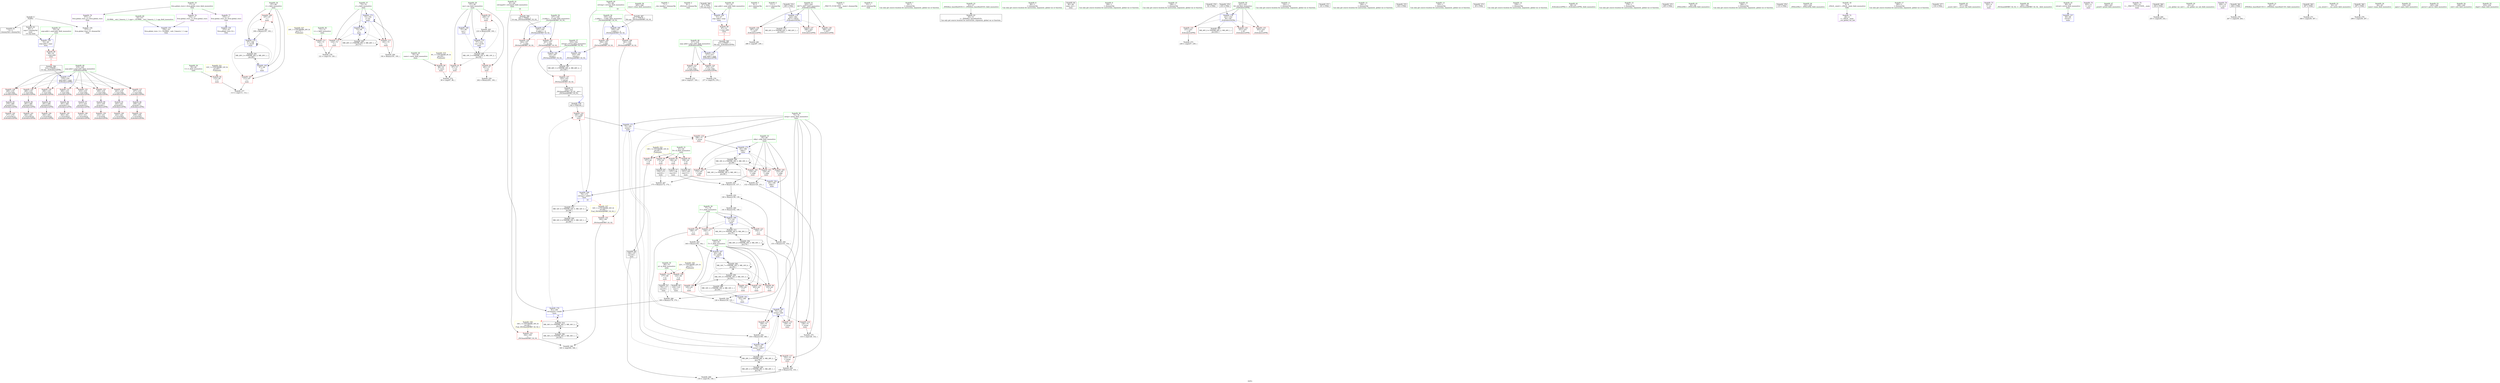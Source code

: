 digraph "SVFG" {
	label="SVFG";

	Node0x55dc7d3c3e30 [shape=record,color=grey,label="{NodeID: 0\nNullPtr}"];
	Node0x55dc7d3c3e30 -> Node0x55dc7d4d5fc0[style=solid];
	Node0x55dc7d3c3e30 -> Node0x55dc7d4d60c0[style=solid];
	Node0x55dc7d3c3e30 -> Node0x55dc7d4dbe40[style=solid];
	Node0x55dc7d4d94d0 [shape=record,color=grey,label="{NodeID: 277\n113 = cmp(111, 112, )\n}"];
	Node0x55dc7d4d4810 [shape=record,color=red,label="{NodeID: 111\n120\<--71\n\<--v\nmain\n}"];
	Node0x55dc7d4d4810 -> Node0x55dc7d4d9650[style=solid];
	Node0x55dc7d4d3290 [shape=record,color=green,label="{NodeID: 28\n55\<--56\ncases\<--cases_field_insensitive\nmain\n}"];
	Node0x55dc7d4d3290 -> Node0x55dc7d4d7840[style=solid];
	Node0x55dc7d4de050 [shape=record,color=black,label="{NodeID: 388\n332 = PHI(81, )\n1st arg _ZSt3maxIdERKT_S2_S2_ }"];
	Node0x55dc7d4de050 -> Node0x55dc7d4dd2c0[style=solid];
	Node0x55dc7d4db040 [shape=record,color=red,label="{NodeID: 139\n232\<--231\n\<--arrayidx\n_ZL8redirectiPPKc\n}"];
	Node0x55dc7d4d5b50 [shape=record,color=green,label="{NodeID: 56\n265\<--266\nclose\<--close_field_insensitive\n}"];
	Node0x55dc7d4dc760 [shape=record,color=blue,label="{NodeID: 167\n63\<--146\nT\<--add16\nmain\n}"];
	Node0x55dc7d4dc760 -> Node0x55dc7d4edf60[style=dashed];
	Node0x55dc7d4d7360 [shape=record,color=purple,label="{NodeID: 84\n281\<--280\narrayidx18\<--\n_ZL8redirectiPPKc\n}"];
	Node0x55dc7d4d7360 -> Node0x55dc7d4db380[style=solid];
	Node0x55dc7d4b4010 [shape=record,color=green,label="{NodeID: 1\n7\<--1\n__dso_handle\<--dummyObj\nGlob }"];
	Node0x55dc7d4d9650 [shape=record,color=grey,label="{NodeID: 278\n121 = cmp(119, 120, )\n}"];
	Node0x55dc7d4d48e0 [shape=record,color=red,label="{NodeID: 112\n119\<--73\n\<--j\nmain\n}"];
	Node0x55dc7d4d48e0 -> Node0x55dc7d4d9650[style=solid];
	Node0x55dc7d4d3360 [shape=record,color=green,label="{NodeID: 29\n57\<--58\ncas\<--cas_field_insensitive\nmain\n}"];
	Node0x55dc7d4d3360 -> Node0x55dc7d4d7910[style=solid];
	Node0x55dc7d4d3360 -> Node0x55dc7d4d79e0[style=solid];
	Node0x55dc7d4d3360 -> Node0x55dc7d4d7ab0[style=solid];
	Node0x55dc7d4d3360 -> Node0x55dc7d4dc1b0[style=solid];
	Node0x55dc7d4d3360 -> Node0x55dc7d4dcde0[style=solid];
	Node0x55dc7d4db110 [shape=record,color=red,label="{NodeID: 140\n243\<--242\n\<--arrayidx3\n_ZL8redirectiPPKc\n}"];
	Node0x55dc7d4d5c50 [shape=record,color=green,label="{NodeID: 57\n333\<--334\nretval\<--retval_field_insensitive\n_ZSt3maxIdERKT_S2_S2_\n}"];
	Node0x55dc7d4d5c50 -> Node0x55dc7d4db6c0[style=solid];
	Node0x55dc7d4d5c50 -> Node0x55dc7d4dd390[style=solid];
	Node0x55dc7d4d5c50 -> Node0x55dc7d4dd460[style=solid];
	Node0x55dc7d4dc830 [shape=record,color=blue,label="{NodeID: 168\n75\<--150\nnewp\<--add17\nmain\n}"];
	Node0x55dc7d4dc830 -> Node0x55dc7d4d9e60[style=dashed];
	Node0x55dc7d4dc830 -> Node0x55dc7d4d9f30[style=dashed];
	Node0x55dc7d4dc830 -> Node0x55dc7d4dc5c0[style=dashed];
	Node0x55dc7d4dc830 -> Node0x55dc7d4f5070[style=dashed];
	Node0x55dc7d4d7430 [shape=record,color=purple,label="{NodeID: 85\n291\<--290\narrayidx22\<--\n_ZL8redirectiPPKc\n}"];
	Node0x55dc7d4d7430 -> Node0x55dc7d4db450[style=solid];
	Node0x55dc7d4b0370 [shape=record,color=green,label="{NodeID: 2\n8\<--1\n_ZSt3cin\<--dummyObj\nGlob }"];
	Node0x55dc7d4d97d0 [shape=record,color=grey,label="{NodeID: 279\n277 = cmp(276, 278, )\n}"];
	Node0x55dc7d4d49b0 [shape=record,color=red,label="{NodeID: 113\n191\<--73\n\<--j\nmain\n}"];
	Node0x55dc7d4d49b0 -> Node0x55dc7d4e2f20[style=solid];
	Node0x55dc7d4d3430 [shape=record,color=green,label="{NodeID: 30\n59\<--60\nC\<--C_field_insensitive\nmain\n}"];
	Node0x55dc7d4d3430 -> Node0x55dc7d4d7b80[style=solid];
	Node0x55dc7d4f6060 [shape=record,color=black,label="{NodeID: 307\nMR_46V_3 = PHI(MR_46V_4, MR_46V_2, )\npts\{334 \}\n}"];
	Node0x55dc7d4f6060 -> Node0x55dc7d4db6c0[style=dashed];
	Node0x55dc7d4db1e0 [shape=record,color=red,label="{NodeID: 141\n259\<--258\n\<--arrayidx7\n_ZL8redirectiPPKc\n}"];
	Node0x55dc7d4d5d20 [shape=record,color=green,label="{NodeID: 58\n335\<--336\n__a.addr\<--__a.addr_field_insensitive\n_ZSt3maxIdERKT_S2_S2_\n}"];
	Node0x55dc7d4d5d20 -> Node0x55dc7d4db790[style=solid];
	Node0x55dc7d4d5d20 -> Node0x55dc7d4db860[style=solid];
	Node0x55dc7d4d5d20 -> Node0x55dc7d4dd1f0[style=solid];
	Node0x55dc7d4dc900 [shape=record,color=blue,label="{NodeID: 169\n79\<--175\nref.tmp\<--add23\nmain\n|{|<s2>10}}"];
	Node0x55dc7d4dc900 -> Node0x55dc7d4da270[style=dashed];
	Node0x55dc7d4dc900 -> Node0x55dc7d4f7e60[style=dashed];
	Node0x55dc7d4dc900:s2 -> Node0x55dc7d4faa30[style=dashed,color=red];
	Node0x55dc7d4d7500 [shape=record,color=purple,label="{NodeID: 86\n301\<--300\narrayidx27\<--\n_ZL8redirectiPPKc\n}"];
	Node0x55dc7d4d7500 -> Node0x55dc7d4db520[style=solid];
	Node0x55dc7d4b0790 [shape=record,color=green,label="{NodeID: 3\n9\<--1\n.str\<--dummyObj\nGlob }"];
	Node0x55dc7d4d9950 [shape=record,color=grey,label="{NodeID: 280\n345 = cmp(342, 344, )\n}"];
	Node0x55dc7d4d4a80 [shape=record,color=red,label="{NodeID: 114\n128\<--75\n\<--newp\nmain\n}"];
	Node0x55dc7d4d4a80 -> Node0x55dc7d4d91d0[style=solid];
	Node0x55dc7d4d3500 [shape=record,color=green,label="{NodeID: 31\n61\<--62\nD\<--D_field_insensitive\nmain\n}"];
	Node0x55dc7d4d3500 -> Node0x55dc7d4d7c50[style=solid];
	Node0x55dc7d4d3500 -> Node0x55dc7d4d4c00[style=solid];
	Node0x55dc7d4d3500 -> Node0x55dc7d4d4cd0[style=solid];
	Node0x55dc7d4d3500 -> Node0x55dc7d4d4da0[style=solid];
	Node0x55dc7d4db2b0 [shape=record,color=red,label="{NodeID: 142\n271\<--270\n\<--arrayidx12\n_ZL8redirectiPPKc\n}"];
	Node0x55dc7d4d5df0 [shape=record,color=green,label="{NodeID: 59\n337\<--338\n__b.addr\<--__b.addr_field_insensitive\n_ZSt3maxIdERKT_S2_S2_\n}"];
	Node0x55dc7d4d5df0 -> Node0x55dc7d4db930[style=solid];
	Node0x55dc7d4d5df0 -> Node0x55dc7d4dba00[style=solid];
	Node0x55dc7d4d5df0 -> Node0x55dc7d4dd2c0[style=solid];
	Node0x55dc7d4e1ea0 [shape=record,color=grey,label="{NodeID: 253\n138 = Binary(135, 137, )\n}"];
	Node0x55dc7d4e1ea0 -> Node0x55dc7d4e21a0[style=solid];
	Node0x55dc7d4dc9d0 [shape=record,color=blue,label="{NodeID: 170\n81\<--180\nref.tmp24\<--sub26\nmain\n|{|<s2>10}}"];
	Node0x55dc7d4dc9d0 -> Node0x55dc7d4da270[style=dashed];
	Node0x55dc7d4dc9d0 -> Node0x55dc7d4f8360[style=dashed];
	Node0x55dc7d4dc9d0:s2 -> Node0x55dc7d4fab40[style=dashed,color=red];
	Node0x55dc7d4d75d0 [shape=record,color=purple,label="{NodeID: 87\n311\<--310\narrayidx32\<--\n_ZL8redirectiPPKc\n}"];
	Node0x55dc7d4d75d0 -> Node0x55dc7d4db5f0[style=solid];
	Node0x55dc7d4b0820 [shape=record,color=green,label="{NodeID: 4\n11\<--1\n.str.1\<--dummyObj\nGlob }"];
	Node0x55dc7d4d9ad0 [shape=record,color=grey,label="{NodeID: 281\n288 = cmp(287, 239, )\n}"];
	Node0x55dc7d4d9d40 [shape=record,color=red,label="{NodeID: 115\n139\<--75\n\<--newp\nmain\n}"];
	Node0x55dc7d4d9d40 -> Node0x55dc7d4e21a0[style=solid];
	Node0x55dc7d4d35d0 [shape=record,color=green,label="{NodeID: 32\n63\<--64\nT\<--T_field_insensitive\nmain\n}"];
	Node0x55dc7d4d35d0 -> Node0x55dc7d4d4e70[style=solid];
	Node0x55dc7d4d35d0 -> Node0x55dc7d4d4f40[style=solid];
	Node0x55dc7d4d35d0 -> Node0x55dc7d4d5010[style=solid];
	Node0x55dc7d4d35d0 -> Node0x55dc7d4d50e0[style=solid];
	Node0x55dc7d4d35d0 -> Node0x55dc7d4dc280[style=solid];
	Node0x55dc7d4d35d0 -> Node0x55dc7d4dc760[style=solid];
	Node0x55dc7d4db380 [shape=record,color=red,label="{NodeID: 143\n282\<--281\n\<--arrayidx18\n_ZL8redirectiPPKc\n}"];
	Node0x55dc7d4d5ec0 [shape=record,color=green,label="{NodeID: 60\n19\<--371\n_GLOBAL__sub_I_bmerry_1_1.cpp\<--_GLOBAL__sub_I_bmerry_1_1.cpp_field_insensitive\n}"];
	Node0x55dc7d4d5ec0 -> Node0x55dc7d4dbd40[style=solid];
	Node0x55dc7d4faa30 [shape=record,color=yellow,style=double,label="{NodeID: 337\n32V_1 = ENCHI(MR_32V_0)\npts\{80 \}\nFun[_ZSt3maxIdERKT_S2_S2_]}"];
	Node0x55dc7d4faa30 -> Node0x55dc7d4dbad0[style=dashed];
	Node0x55dc7d4e2020 [shape=record,color=grey,label="{NodeID: 254\n150 = Binary(149, 148, )\n}"];
	Node0x55dc7d4e2020 -> Node0x55dc7d4dc830[style=solid];
	Node0x55dc7d4dcaa0 [shape=record,color=blue,label="{NodeID: 171\n75\<--185\nnewp\<--\nmain\n}"];
	Node0x55dc7d4dcaa0 -> Node0x55dc7d4d9f30[style=dashed];
	Node0x55dc7d4dcaa0 -> Node0x55dc7d4dc5c0[style=dashed];
	Node0x55dc7d4dcaa0 -> Node0x55dc7d4f5070[style=dashed];
	Node0x55dc7d4d76a0 [shape=record,color=red,label="{NodeID: 88\n87\<--51\n\<--argc.addr\nmain\n|{<s0>3}}"];
	Node0x55dc7d4d76a0:s0 -> Node0x55dc7d4ddc40[style=solid,color=red];
	Node0x55dc7d4d16c0 [shape=record,color=green,label="{NodeID: 5\n13\<--1\n__PRETTY_FUNCTION__.main\<--dummyObj\nGlob }"];
	Node0x55dc7d4edf60 [shape=record,color=black,label="{NodeID: 282\nMR_16V_7 = PHI(MR_16V_5, MR_16V_6, )\npts\{64 \}\n}"];
	Node0x55dc7d4edf60 -> Node0x55dc7d4d4e70[style=dashed];
	Node0x55dc7d4edf60 -> Node0x55dc7d4d4f40[style=dashed];
	Node0x55dc7d4edf60 -> Node0x55dc7d4d5010[style=dashed];
	Node0x55dc7d4edf60 -> Node0x55dc7d4dc760[style=dashed];
	Node0x55dc7d4edf60 -> Node0x55dc7d4edf60[style=dashed];
	Node0x55dc7d4edf60 -> Node0x55dc7d4f3460[style=dashed];
	Node0x55dc7d4d9dd0 [shape=record,color=red,label="{NodeID: 116\n149\<--75\n\<--newp\nmain\n}"];
	Node0x55dc7d4d9dd0 -> Node0x55dc7d4e2020[style=solid];
	Node0x55dc7d4d36a0 [shape=record,color=green,label="{NodeID: 33\n65\<--66\noldp\<--oldp_field_insensitive\nmain\n}"];
	Node0x55dc7d4d36a0 -> Node0x55dc7d4d51b0[style=solid];
	Node0x55dc7d4d36a0 -> Node0x55dc7d4d5280[style=solid];
	Node0x55dc7d4d36a0 -> Node0x55dc7d4d5350[style=solid];
	Node0x55dc7d4d36a0 -> Node0x55dc7d4d4400[style=solid];
	Node0x55dc7d4d36a0 -> Node0x55dc7d4dc350[style=solid];
	Node0x55dc7d4d36a0 -> Node0x55dc7d4dcb70[style=solid];
	Node0x55dc7d4db450 [shape=record,color=red,label="{NodeID: 144\n292\<--291\n\<--arrayidx22\n_ZL8redirectiPPKc\n}"];
	Node0x55dc7d4d5fc0 [shape=record,color=black,label="{NodeID: 61\n2\<--3\ndummyVal\<--dummyVal\n}"];
	Node0x55dc7d4fab40 [shape=record,color=yellow,style=double,label="{NodeID: 338\n34V_1 = ENCHI(MR_34V_0)\npts\{82 \}\nFun[_ZSt3maxIdERKT_S2_S2_]}"];
	Node0x55dc7d4fab40 -> Node0x55dc7d4dbba0[style=dashed];
	Node0x55dc7d4e21a0 [shape=record,color=grey,label="{NodeID: 255\n140 = Binary(138, 139, )\n}"];
	Node0x55dc7d4e21a0 -> Node0x55dc7d4e2920[style=solid];
	Node0x55dc7d4dcb70 [shape=record,color=blue,label="{NodeID: 172\n65\<--188\noldp\<--\nmain\n}"];
	Node0x55dc7d4dcb70 -> Node0x55dc7d4d51b0[style=dashed];
	Node0x55dc7d4dcb70 -> Node0x55dc7d4d5280[style=dashed];
	Node0x55dc7d4dcb70 -> Node0x55dc7d4d5350[style=dashed];
	Node0x55dc7d4dcb70 -> Node0x55dc7d4d4400[style=dashed];
	Node0x55dc7d4dcb70 -> Node0x55dc7d4dcb70[style=dashed];
	Node0x55dc7d4dcb70 -> Node0x55dc7d4f3960[style=dashed];
	Node0x55dc7d4d7770 [shape=record,color=red,label="{NodeID: 89\n88\<--53\n\<--argv.addr\nmain\n|{<s0>3}}"];
	Node0x55dc7d4d7770:s0 -> Node0x55dc7d4dddd0[style=solid,color=red];
	Node0x55dc7d4d1750 [shape=record,color=green,label="{NodeID: 6\n15\<--1\n.str.2\<--dummyObj\nGlob }"];
	Node0x55dc7d4d9e60 [shape=record,color=red,label="{NodeID: 117\n152\<--75\n\<--newp\nmain\n}"];
	Node0x55dc7d4d9e60 -> Node0x55dc7d4e2620[style=solid];
	Node0x55dc7d4d3770 [shape=record,color=green,label="{NodeID: 34\n67\<--68\ni\<--i_field_insensitive\nmain\n}"];
	Node0x55dc7d4d3770 -> Node0x55dc7d4d44d0[style=solid];
	Node0x55dc7d4d3770 -> Node0x55dc7d4d45a0[style=solid];
	Node0x55dc7d4d3770 -> Node0x55dc7d4dc420[style=solid];
	Node0x55dc7d4d3770 -> Node0x55dc7d4dcd10[style=solid];
	Node0x55dc7d4db520 [shape=record,color=red,label="{NodeID: 145\n302\<--301\n\<--arrayidx27\n_ZL8redirectiPPKc\n}"];
	Node0x55dc7d4d60c0 [shape=record,color=black,label="{NodeID: 62\n48\<--3\nargv\<--dummyVal\nmain\n1st arg main }"];
	Node0x55dc7d4d60c0 -> Node0x55dc7d4dc0e0[style=solid];
	Node0x55dc7d4e2320 [shape=record,color=grey,label="{NodeID: 256\n155 = Binary(153, 154, )\n}"];
	Node0x55dc7d4e2320 -> Node0x55dc7d4e2620[style=solid];
	Node0x55dc7d4dcc40 [shape=record,color=blue,label="{NodeID: 173\n73\<--192\nj\<--inc\nmain\n}"];
	Node0x55dc7d4dcc40 -> Node0x55dc7d4d48e0[style=dashed];
	Node0x55dc7d4dcc40 -> Node0x55dc7d4d49b0[style=dashed];
	Node0x55dc7d4dcc40 -> Node0x55dc7d4dc4f0[style=dashed];
	Node0x55dc7d4dcc40 -> Node0x55dc7d4dcc40[style=dashed];
	Node0x55dc7d4dcc40 -> Node0x55dc7d4f1160[style=dashed];
	Node0x55dc7d4d7840 [shape=record,color=red,label="{NodeID: 90\n98\<--55\n\<--cases\nmain\n}"];
	Node0x55dc7d4d7840 -> Node0x55dc7d4d9050[style=solid];
	Node0x55dc7d4d1fb0 [shape=record,color=green,label="{NodeID: 7\n18\<--1\n\<--dummyObj\nCan only get source location for instruction, argument, global var or function.}"];
	Node0x55dc7d4d9f30 [shape=record,color=red,label="{NodeID: 118\n188\<--75\n\<--newp\nmain\n}"];
	Node0x55dc7d4d9f30 -> Node0x55dc7d4dcb70[style=solid];
	Node0x55dc7d4d3840 [shape=record,color=green,label="{NodeID: 35\n69\<--70\np\<--p_field_insensitive\nmain\n}"];
	Node0x55dc7d4d3840 -> Node0x55dc7d4d4670[style=solid];
	Node0x55dc7d4d3840 -> Node0x55dc7d4d4740[style=solid];
	Node0x55dc7d4f7960 [shape=record,color=black,label="{NodeID: 312\nMR_30V_4 = PHI(MR_30V_6, MR_30V_3, )\npts\{78 \}\n}"];
	Node0x55dc7d4f7960 -> Node0x55dc7d4dc690[style=dashed];
	Node0x55dc7d4f7960 -> Node0x55dc7d4f1b60[style=dashed];
	Node0x55dc7d4f7960 -> Node0x55dc7d4f7960[style=dashed];
	Node0x55dc7d4db5f0 [shape=record,color=red,label="{NodeID: 146\n312\<--311\n\<--arrayidx32\n_ZL8redirectiPPKc\n}"];
	Node0x55dc7d4d6190 [shape=record,color=black,label="{NodeID: 63\n30\<--31\n\<--_ZNSt8ios_base4InitD1Ev\nCan only get source location for instruction, argument, global var or function.}"];
	Node0x55dc7d4e24a0 [shape=record,color=grey,label="{NodeID: 257\n132 = Binary(129, 131, )\n}"];
	Node0x55dc7d4e24a0 -> Node0x55dc7d4d91d0[style=solid];
	Node0x55dc7d4dcd10 [shape=record,color=blue,label="{NodeID: 174\n67\<--198\ni\<--inc29\nmain\n}"];
	Node0x55dc7d4dcd10 -> Node0x55dc7d4d44d0[style=dashed];
	Node0x55dc7d4dcd10 -> Node0x55dc7d4d45a0[style=dashed];
	Node0x55dc7d4dcd10 -> Node0x55dc7d4dcd10[style=dashed];
	Node0x55dc7d4dcd10 -> Node0x55dc7d4f0c60[style=dashed];
	Node0x55dc7d4d7910 [shape=record,color=red,label="{NodeID: 91\n97\<--57\n\<--cas\nmain\n}"];
	Node0x55dc7d4d7910 -> Node0x55dc7d4d9050[style=solid];
	Node0x55dc7d4d2040 [shape=record,color=green,label="{NodeID: 8\n84\<--1\n\<--dummyObj\nCan only get source location for instruction, argument, global var or function.}"];
	Node0x55dc7d4da000 [shape=record,color=red,label="{NodeID: 119\n144\<--77\n\<--t\nmain\n}"];
	Node0x55dc7d4da000 -> Node0x55dc7d4e2da0[style=solid];
	Node0x55dc7d4d3910 [shape=record,color=green,label="{NodeID: 36\n71\<--72\nv\<--v_field_insensitive\nmain\n}"];
	Node0x55dc7d4d3910 -> Node0x55dc7d4d4810[style=solid];
	Node0x55dc7d4f7e60 [shape=record,color=black,label="{NodeID: 313\nMR_32V_4 = PHI(MR_32V_5, MR_32V_3, )\npts\{80 \}\n}"];
	Node0x55dc7d4f7e60 -> Node0x55dc7d4dc900[style=dashed];
	Node0x55dc7d4f7e60 -> Node0x55dc7d4f2060[style=dashed];
	Node0x55dc7d4f7e60 -> Node0x55dc7d4f7e60[style=dashed];
	Node0x55dc7d4db6c0 [shape=record,color=red,label="{NodeID: 147\n353\<--333\n\<--retval\n_ZSt3maxIdERKT_S2_S2_\n}"];
	Node0x55dc7d4db6c0 -> Node0x55dc7d4d6840[style=solid];
	Node0x55dc7d4d6290 [shape=record,color=black,label="{NodeID: 64\n46\<--84\nmain_ret\<--\nmain\n}"];
	Node0x55dc7d4e2620 [shape=record,color=grey,label="{NodeID: 258\n156 = Binary(152, 155, )\n}"];
	Node0x55dc7d4e2620 -> Node0x55dc7d4e3520[style=solid];
	Node0x55dc7d4dcde0 [shape=record,color=blue,label="{NodeID: 175\n57\<--210\ncas\<--inc34\nmain\n}"];
	Node0x55dc7d4dcde0 -> Node0x55dc7d4efd60[style=dashed];
	Node0x55dc7d4d79e0 [shape=record,color=red,label="{NodeID: 92\n201\<--57\n\<--cas\nmain\n}"];
	Node0x55dc7d4d79e0 -> Node0x55dc7d4e27a0[style=solid];
	Node0x55dc7d4d20d0 [shape=record,color=green,label="{NodeID: 9\n106\<--1\n\<--dummyObj\nCan only get source location for instruction, argument, global var or function.}"];
	Node0x55dc7d4da0d0 [shape=record,color=red,label="{NodeID: 120\n148\<--77\n\<--t\nmain\n}"];
	Node0x55dc7d4da0d0 -> Node0x55dc7d4e2020[style=solid];
	Node0x55dc7d4d39e0 [shape=record,color=green,label="{NodeID: 37\n73\<--74\nj\<--j_field_insensitive\nmain\n}"];
	Node0x55dc7d4d39e0 -> Node0x55dc7d4d48e0[style=solid];
	Node0x55dc7d4d39e0 -> Node0x55dc7d4d49b0[style=solid];
	Node0x55dc7d4d39e0 -> Node0x55dc7d4dc4f0[style=solid];
	Node0x55dc7d4d39e0 -> Node0x55dc7d4dcc40[style=solid];
	Node0x55dc7d4f8360 [shape=record,color=black,label="{NodeID: 314\nMR_34V_4 = PHI(MR_34V_5, MR_34V_3, )\npts\{82 \}\n}"];
	Node0x55dc7d4f8360 -> Node0x55dc7d4dc9d0[style=dashed];
	Node0x55dc7d4f8360 -> Node0x55dc7d4f2560[style=dashed];
	Node0x55dc7d4f8360 -> Node0x55dc7d4f8360[style=dashed];
	Node0x55dc7d4db790 [shape=record,color=red,label="{NodeID: 148\n341\<--335\n\<--__a.addr\n_ZSt3maxIdERKT_S2_S2_\n}"];
	Node0x55dc7d4db790 -> Node0x55dc7d4dbad0[style=solid];
	Node0x55dc7d4d6360 [shape=record,color=black,label="{NodeID: 65\n124\<--123\nconv\<--\nmain\n}"];
	Node0x55dc7d4d6360 -> Node0x55dc7d4e2c20[style=solid];
	Node0x55dc7d4e27a0 [shape=record,color=grey,label="{NodeID: 259\n202 = Binary(201, 193, )\n}"];
	Node0x55dc7d4dceb0 [shape=record,color=blue,label="{NodeID: 176\n217\<--215\nargc.addr\<--argc\n_ZL8redirectiPPKc\n}"];
	Node0x55dc7d4dceb0 -> Node0x55dc7d4da340[style=dashed];
	Node0x55dc7d4dceb0 -> Node0x55dc7d4da410[style=dashed];
	Node0x55dc7d4d7ab0 [shape=record,color=red,label="{NodeID: 93\n209\<--57\n\<--cas\nmain\n}"];
	Node0x55dc7d4d7ab0 -> Node0x55dc7d4e30a0[style=solid];
	Node0x55dc7d4d2160 [shape=record,color=green,label="{NodeID: 10\n108\<--1\n\<--dummyObj\nCan only get source location for instruction, argument, global var or function.}"];
	Node0x55dc7d50abc0 [shape=record,color=black,label="{NodeID: 370\n92 = PHI()\n}"];
	Node0x55dc7d4ef860 [shape=record,color=black,label="{NodeID: 287\nMR_40V_4 = PHI(MR_40V_2, MR_40V_1, )\npts\{222 \}\n}"];
	Node0x55dc7d4da1a0 [shape=record,color=red,label="{NodeID: 121\n154\<--77\n\<--t\nmain\n}"];
	Node0x55dc7d4da1a0 -> Node0x55dc7d4e2320[style=solid];
	Node0x55dc7d4d3ab0 [shape=record,color=green,label="{NodeID: 38\n75\<--76\nnewp\<--newp_field_insensitive\nmain\n}"];
	Node0x55dc7d4d3ab0 -> Node0x55dc7d4d4a80[style=solid];
	Node0x55dc7d4d3ab0 -> Node0x55dc7d4d9d40[style=solid];
	Node0x55dc7d4d3ab0 -> Node0x55dc7d4d9dd0[style=solid];
	Node0x55dc7d4d3ab0 -> Node0x55dc7d4d9e60[style=solid];
	Node0x55dc7d4d3ab0 -> Node0x55dc7d4d9f30[style=solid];
	Node0x55dc7d4d3ab0 -> Node0x55dc7d4dc5c0[style=solid];
	Node0x55dc7d4d3ab0 -> Node0x55dc7d4dc830[style=solid];
	Node0x55dc7d4d3ab0 -> Node0x55dc7d4dcaa0[style=solid];
	Node0x55dc7d4f8860 [shape=record,color=black,label="{NodeID: 315\nMR_42V_4 = PHI(MR_42V_3, MR_42V_1, )\npts\{224 \}\n}"];
	Node0x55dc7d4db860 [shape=record,color=red,label="{NodeID: 149\n350\<--335\n\<--__a.addr\n_ZSt3maxIdERKT_S2_S2_\n}"];
	Node0x55dc7d4db860 -> Node0x55dc7d4dd460[style=solid];
	Node0x55dc7d4d6430 [shape=record,color=black,label="{NodeID: 66\n131\<--130\nconv11\<--\nmain\n}"];
	Node0x55dc7d4d6430 -> Node0x55dc7d4e24a0[style=solid];
	Node0x55dc7d4e2920 [shape=record,color=grey,label="{NodeID: 260\n141 = Binary(142, 140, )\n}"];
	Node0x55dc7d4e2920 -> Node0x55dc7d4dc690[style=solid];
	Node0x55dc7d4dcf80 [shape=record,color=blue,label="{NodeID: 177\n219\<--216\nargv.addr\<--argv\n_ZL8redirectiPPKc\n}"];
	Node0x55dc7d4dcf80 -> Node0x55dc7d4da4e0[style=dashed];
	Node0x55dc7d4dcf80 -> Node0x55dc7d4da5b0[style=dashed];
	Node0x55dc7d4dcf80 -> Node0x55dc7d4da680[style=dashed];
	Node0x55dc7d4dcf80 -> Node0x55dc7d4da750[style=dashed];
	Node0x55dc7d4dcf80 -> Node0x55dc7d4da820[style=dashed];
	Node0x55dc7d4dcf80 -> Node0x55dc7d4da8f0[style=dashed];
	Node0x55dc7d4dcf80 -> Node0x55dc7d4da9c0[style=dashed];
	Node0x55dc7d4dcf80 -> Node0x55dc7d4daa90[style=dashed];
	Node0x55dc7d4d7b80 [shape=record,color=red,label="{NodeID: 94\n112\<--59\n\<--C\nmain\n}"];
	Node0x55dc7d4d7b80 -> Node0x55dc7d4d94d0[style=solid];
	Node0x55dc7d4d2220 [shape=record,color=green,label="{NodeID: 11\n142\<--1\n\<--dummyObj\nCan only get source location for instruction, argument, global var or function.}"];
	Node0x55dc7d50bcb0 [shape=record,color=black,label="{NodeID: 371\n101 = PHI()\n}"];
	Node0x55dc7d4efd60 [shape=record,color=black,label="{NodeID: 288\nMR_10V_3 = PHI(MR_10V_4, MR_10V_2, )\npts\{58 \}\n}"];
	Node0x55dc7d4efd60 -> Node0x55dc7d4d7910[style=dashed];
	Node0x55dc7d4efd60 -> Node0x55dc7d4d79e0[style=dashed];
	Node0x55dc7d4efd60 -> Node0x55dc7d4d7ab0[style=dashed];
	Node0x55dc7d4efd60 -> Node0x55dc7d4dcde0[style=dashed];
	Node0x55dc7d4da270 [shape=record,color=red,label="{NodeID: 122\n185\<--182\n\<--call27\nmain\n}"];
	Node0x55dc7d4da270 -> Node0x55dc7d4dcaa0[style=solid];
	Node0x55dc7d4d3b80 [shape=record,color=green,label="{NodeID: 39\n77\<--78\nt\<--t_field_insensitive\nmain\n}"];
	Node0x55dc7d4d3b80 -> Node0x55dc7d4da000[style=solid];
	Node0x55dc7d4d3b80 -> Node0x55dc7d4da0d0[style=solid];
	Node0x55dc7d4d3b80 -> Node0x55dc7d4da1a0[style=solid];
	Node0x55dc7d4d3b80 -> Node0x55dc7d4dc690[style=solid];
	Node0x55dc7d4db930 [shape=record,color=red,label="{NodeID: 150\n343\<--337\n\<--__b.addr\n_ZSt3maxIdERKT_S2_S2_\n}"];
	Node0x55dc7d4db930 -> Node0x55dc7d4dbba0[style=solid];
	Node0x55dc7d4d6500 [shape=record,color=black,label="{NodeID: 67\n137\<--136\nconv14\<--\nmain\n}"];
	Node0x55dc7d4d6500 -> Node0x55dc7d4e1ea0[style=solid];
	Node0x55dc7d4e2aa0 [shape=record,color=grey,label="{NodeID: 261\n198 = Binary(197, 193, )\n}"];
	Node0x55dc7d4e2aa0 -> Node0x55dc7d4dcd10[style=solid];
	Node0x55dc7d4dd050 [shape=record,color=blue,label="{NodeID: 178\n221\<--233\nfd\<--call\n_ZL8redirectiPPKc\n}"];
	Node0x55dc7d4dd050 -> Node0x55dc7d4dab60[style=dashed];
	Node0x55dc7d4dd050 -> Node0x55dc7d4dac30[style=dashed];
	Node0x55dc7d4dd050 -> Node0x55dc7d4dad00[style=dashed];
	Node0x55dc7d4dd050 -> Node0x55dc7d4ef860[style=dashed];
	Node0x55dc7d4d7c50 [shape=record,color=red,label="{NodeID: 95\n130\<--61\n\<--D\nmain\n}"];
	Node0x55dc7d4d7c50 -> Node0x55dc7d4d6430[style=solid];
	Node0x55dc7d4d2320 [shape=record,color=green,label="{NodeID: 12\n166\<--1\n\<--dummyObj\nCan only get source location for instruction, argument, global var or function.}"];
	Node0x55dc7d50be10 [shape=record,color=black,label="{NodeID: 372\n102 = PHI()\n}"];
	Node0x55dc7d4f0260 [shape=record,color=black,label="{NodeID: 289\nMR_16V_2 = PHI(MR_16V_4, MR_16V_1, )\npts\{64 \}\n}"];
	Node0x55dc7d4f0260 -> Node0x55dc7d4dc280[style=dashed];
	Node0x55dc7d4da340 [shape=record,color=red,label="{NodeID: 123\n227\<--217\n\<--argc.addr\n_ZL8redirectiPPKc\n}"];
	Node0x55dc7d4da340 -> Node0x55dc7d4d8d50[style=solid];
	Node0x55dc7d4d3c50 [shape=record,color=green,label="{NodeID: 40\n79\<--80\nref.tmp\<--ref.tmp_field_insensitive\nmain\n|{|<s1>10}}"];
	Node0x55dc7d4d3c50 -> Node0x55dc7d4dc900[style=solid];
	Node0x55dc7d4d3c50:s1 -> Node0x55dc7d4ddf10[style=solid,color=red];
	Node0x55dc7d4dba00 [shape=record,color=red,label="{NodeID: 151\n347\<--337\n\<--__b.addr\n_ZSt3maxIdERKT_S2_S2_\n}"];
	Node0x55dc7d4dba00 -> Node0x55dc7d4dd390[style=solid];
	Node0x55dc7d4d65d0 [shape=record,color=black,label="{NodeID: 68\n158\<--157\nconv20\<--\nmain\n}"];
	Node0x55dc7d4d65d0 -> Node0x55dc7d4e3520[style=solid];
	Node0x55dc7d4e2c20 [shape=record,color=grey,label="{NodeID: 262\n126 = Binary(124, 125, )\n}"];
	Node0x55dc7d4e2c20 -> Node0x55dc7d4dc5c0[style=solid];
	Node0x55dc7d4dd120 [shape=record,color=blue,label="{NodeID: 179\n223\<--283\nfd17\<--call19\n_ZL8redirectiPPKc\n}"];
	Node0x55dc7d4dd120 -> Node0x55dc7d4dadd0[style=dashed];
	Node0x55dc7d4dd120 -> Node0x55dc7d4daea0[style=dashed];
	Node0x55dc7d4dd120 -> Node0x55dc7d4daf70[style=dashed];
	Node0x55dc7d4dd120 -> Node0x55dc7d4f8860[style=dashed];
	Node0x55dc7d4d4c00 [shape=record,color=red,label="{NodeID: 96\n136\<--61\n\<--D\nmain\n}"];
	Node0x55dc7d4d4c00 -> Node0x55dc7d4d6500[style=solid];
	Node0x55dc7d4d2420 [shape=record,color=green,label="{NodeID: 13\n193\<--1\n\<--dummyObj\nCan only get source location for instruction, argument, global var or function.}"];
	Node0x55dc7d50bee0 [shape=record,color=black,label="{NodeID: 373\n29 = PHI()\n}"];
	Node0x55dc7d4f0760 [shape=record,color=black,label="{NodeID: 290\nMR_18V_2 = PHI(MR_18V_4, MR_18V_1, )\npts\{66 \}\n}"];
	Node0x55dc7d4f0760 -> Node0x55dc7d4dc350[style=dashed];
	Node0x55dc7d4da410 [shape=record,color=red,label="{NodeID: 124\n276\<--217\n\<--argc.addr\n_ZL8redirectiPPKc\n}"];
	Node0x55dc7d4da410 -> Node0x55dc7d4d97d0[style=solid];
	Node0x55dc7d4d3d20 [shape=record,color=green,label="{NodeID: 41\n81\<--82\nref.tmp24\<--ref.tmp24_field_insensitive\nmain\n|{|<s1>10}}"];
	Node0x55dc7d4d3d20 -> Node0x55dc7d4dc9d0[style=solid];
	Node0x55dc7d4d3d20:s1 -> Node0x55dc7d4de050[style=solid,color=red];
	Node0x55dc7d4dbad0 [shape=record,color=red,label="{NodeID: 152\n342\<--341\n\<--\n_ZSt3maxIdERKT_S2_S2_\n}"];
	Node0x55dc7d4dbad0 -> Node0x55dc7d4d9950[style=solid];
	Node0x55dc7d4d66a0 [shape=record,color=black,label="{NodeID: 69\n174\<--173\nconv22\<--\nmain\n}"];
	Node0x55dc7d4d66a0 -> Node0x55dc7d4e33a0[style=solid];
	Node0x55dc7d4e2da0 [shape=record,color=grey,label="{NodeID: 263\n146 = Binary(145, 144, )\n}"];
	Node0x55dc7d4e2da0 -> Node0x55dc7d4dc760[style=solid];
	Node0x55dc7d4dd1f0 [shape=record,color=blue,label="{NodeID: 180\n335\<--331\n__a.addr\<--__a\n_ZSt3maxIdERKT_S2_S2_\n}"];
	Node0x55dc7d4dd1f0 -> Node0x55dc7d4db790[style=dashed];
	Node0x55dc7d4dd1f0 -> Node0x55dc7d4db860[style=dashed];
	Node0x55dc7d4d4cd0 [shape=record,color=red,label="{NodeID: 97\n157\<--61\n\<--D\nmain\n}"];
	Node0x55dc7d4d4cd0 -> Node0x55dc7d4d65d0[style=solid];
	Node0x55dc7d4d2520 [shape=record,color=green,label="{NodeID: 14\n239\<--1\n\<--dummyObj\nCan only get source location for instruction, argument, global var or function.}"];
	Node0x55dc7d50bfb0 [shape=record,color=black,label="{NodeID: 374\n283 = PHI()\n}"];
	Node0x55dc7d50bfb0 -> Node0x55dc7d4dd120[style=solid];
	Node0x55dc7d4f0c60 [shape=record,color=black,label="{NodeID: 291\nMR_20V_2 = PHI(MR_20V_4, MR_20V_1, )\npts\{68 \}\n}"];
	Node0x55dc7d4f0c60 -> Node0x55dc7d4dc420[style=dashed];
	Node0x55dc7d4da4e0 [shape=record,color=red,label="{NodeID: 125\n230\<--219\n\<--argv.addr\n_ZL8redirectiPPKc\n}"];
	Node0x55dc7d4da4e0 -> Node0x55dc7d4d7020[style=solid];
	Node0x55dc7d4d3df0 [shape=record,color=green,label="{NodeID: 42\n90\<--91\n_ZL8redirectiPPKc\<--_ZL8redirectiPPKc_field_insensitive\n}"];
	Node0x55dc7d4f9a40 [shape=record,color=yellow,style=double,label="{NodeID: 319\n8V_1 = ENCHI(MR_8V_0)\npts\{56 \}\nFun[main]}"];
	Node0x55dc7d4f9a40 -> Node0x55dc7d4d7840[style=dashed];
	Node0x55dc7d4dbba0 [shape=record,color=red,label="{NodeID: 153\n344\<--343\n\<--\n_ZSt3maxIdERKT_S2_S2_\n}"];
	Node0x55dc7d4dbba0 -> Node0x55dc7d4d9950[style=solid];
	Node0x55dc7d4d6770 [shape=record,color=black,label="{NodeID: 70\n178\<--177\nconv25\<--\nmain\n}"];
	Node0x55dc7d4d6770 -> Node0x55dc7d4e3220[style=solid];
	Node0x55dc7d4e2f20 [shape=record,color=grey,label="{NodeID: 264\n192 = Binary(191, 193, )\n}"];
	Node0x55dc7d4e2f20 -> Node0x55dc7d4dcc40[style=solid];
	Node0x55dc7d4dd2c0 [shape=record,color=blue,label="{NodeID: 181\n337\<--332\n__b.addr\<--__b\n_ZSt3maxIdERKT_S2_S2_\n}"];
	Node0x55dc7d4dd2c0 -> Node0x55dc7d4db930[style=dashed];
	Node0x55dc7d4dd2c0 -> Node0x55dc7d4dba00[style=dashed];
	Node0x55dc7d4d4da0 [shape=record,color=red,label="{NodeID: 98\n173\<--61\n\<--D\nmain\n}"];
	Node0x55dc7d4d4da0 -> Node0x55dc7d4d66a0[style=solid];
	Node0x55dc7d4d2620 [shape=record,color=green,label="{NodeID: 15\n278\<--1\n\<--dummyObj\nCan only get source location for instruction, argument, global var or function.}"];
	Node0x55dc7d50c110 [shape=record,color=black,label="{NodeID: 375\n205 = PHI()\n}"];
	Node0x55dc7d4f1160 [shape=record,color=black,label="{NodeID: 292\nMR_26V_2 = PHI(MR_26V_3, MR_26V_1, )\npts\{74 \}\n}"];
	Node0x55dc7d4f1160 -> Node0x55dc7d4dc4f0[style=dashed];
	Node0x55dc7d4f1160 -> Node0x55dc7d4f1160[style=dashed];
	Node0x55dc7d4da5b0 [shape=record,color=red,label="{NodeID: 126\n241\<--219\n\<--argv.addr\n_ZL8redirectiPPKc\n}"];
	Node0x55dc7d4da5b0 -> Node0x55dc7d4d70f0[style=solid];
	Node0x55dc7d4d3ef0 [shape=record,color=green,label="{NodeID: 43\n93\<--94\n_ZNSirsERi\<--_ZNSirsERi_field_insensitive\n}"];
	Node0x55dc7d4dbc70 [shape=record,color=blue,label="{NodeID: 154\n375\<--18\nllvm.global_ctors_0\<--\nGlob }"];
	Node0x55dc7d4d6840 [shape=record,color=black,label="{NodeID: 71\n330\<--353\n_ZSt3maxIdERKT_S2_S2__ret\<--\n_ZSt3maxIdERKT_S2_S2_\n|{<s0>10}}"];
	Node0x55dc7d4d6840:s0 -> Node0x55dc7d50c3e0[style=solid,color=blue];
	Node0x55dc7d4e30a0 [shape=record,color=grey,label="{NodeID: 265\n210 = Binary(209, 193, )\n}"];
	Node0x55dc7d4e30a0 -> Node0x55dc7d4dcde0[style=solid];
	Node0x55dc7d4dd390 [shape=record,color=blue,label="{NodeID: 182\n333\<--347\nretval\<--\n_ZSt3maxIdERKT_S2_S2_\n}"];
	Node0x55dc7d4dd390 -> Node0x55dc7d4f6060[style=dashed];
	Node0x55dc7d4d4e70 [shape=record,color=red,label="{NodeID: 99\n125\<--63\n\<--T\nmain\n}"];
	Node0x55dc7d4d4e70 -> Node0x55dc7d4e2c20[style=solid];
	Node0x55dc7d4d2720 [shape=record,color=green,label="{NodeID: 16\n284\<--1\n\<--dummyObj\nCan only get source location for instruction, argument, global var or function.}"];
	Node0x55dc7d50c1e0 [shape=record,color=black,label="{NodeID: 376\n115 = PHI()\n}"];
	Node0x55dc7d4f1660 [shape=record,color=black,label="{NodeID: 293\nMR_28V_2 = PHI(MR_28V_3, MR_28V_1, )\npts\{76 \}\n}"];
	Node0x55dc7d4f1660 -> Node0x55dc7d4f5070[style=dashed];
	Node0x55dc7d4da680 [shape=record,color=red,label="{NodeID: 127\n257\<--219\n\<--argv.addr\n_ZL8redirectiPPKc\n}"];
	Node0x55dc7d4da680 -> Node0x55dc7d4d71c0[style=solid];
	Node0x55dc7d4d3ff0 [shape=record,color=green,label="{NodeID: 44\n103\<--104\n_ZNSirsERx\<--_ZNSirsERx_field_insensitive\n}"];
	Node0x55dc7d4f9c00 [shape=record,color=yellow,style=double,label="{NodeID: 321\n12V_1 = ENCHI(MR_12V_0)\npts\{60 \}\nFun[main]}"];
	Node0x55dc7d4f9c00 -> Node0x55dc7d4d7b80[style=dashed];
	Node0x55dc7d4dbd40 [shape=record,color=blue,label="{NodeID: 155\n376\<--19\nllvm.global_ctors_1\<--_GLOBAL__sub_I_bmerry_1_1.cpp\nGlob }"];
	Node0x55dc7d4d6910 [shape=record,color=purple,label="{NodeID: 72\n28\<--4\n\<--_ZStL8__ioinit\n__cxx_global_var_init\n}"];
	Node0x55dc7d4e3220 [shape=record,color=grey,label="{NodeID: 266\n180 = Binary(178, 179, )\n}"];
	Node0x55dc7d4e3220 -> Node0x55dc7d4dc9d0[style=solid];
	Node0x55dc7d4dd460 [shape=record,color=blue,label="{NodeID: 183\n333\<--350\nretval\<--\n_ZSt3maxIdERKT_S2_S2_\n}"];
	Node0x55dc7d4dd460 -> Node0x55dc7d4f6060[style=dashed];
	Node0x55dc7d4d4f40 [shape=record,color=red,label="{NodeID: 100\n145\<--63\n\<--T\nmain\n}"];
	Node0x55dc7d4d4f40 -> Node0x55dc7d4e2da0[style=solid];
	Node0x55dc7d4d2820 [shape=record,color=green,label="{NodeID: 17\n285\<--1\n\<--dummyObj\nCan only get source location for instruction, argument, global var or function.}"];
	Node0x55dc7d50c310 [shape=record,color=black,label="{NodeID: 377\n116 = PHI()\n}"];
	Node0x55dc7d4f1b60 [shape=record,color=black,label="{NodeID: 294\nMR_30V_2 = PHI(MR_30V_3, MR_30V_1, )\npts\{78 \}\n}"];
	Node0x55dc7d4f1b60 -> Node0x55dc7d4f1b60[style=dashed];
	Node0x55dc7d4f1b60 -> Node0x55dc7d4f7960[style=dashed];
	Node0x55dc7d4da750 [shape=record,color=red,label="{NodeID: 128\n269\<--219\n\<--argv.addr\n_ZL8redirectiPPKc\n}"];
	Node0x55dc7d4da750 -> Node0x55dc7d4d7290[style=solid];
	Node0x55dc7d4d40f0 [shape=record,color=green,label="{NodeID: 45\n167\<--168\n__assert_fail\<--__assert_fail_field_insensitive\n}"];
	Node0x55dc7d4f9ce0 [shape=record,color=yellow,style=double,label="{NodeID: 322\n14V_1 = ENCHI(MR_14V_0)\npts\{62 \}\nFun[main]}"];
	Node0x55dc7d4f9ce0 -> Node0x55dc7d4d7c50[style=dashed];
	Node0x55dc7d4f9ce0 -> Node0x55dc7d4d4c00[style=dashed];
	Node0x55dc7d4f9ce0 -> Node0x55dc7d4d4cd0[style=dashed];
	Node0x55dc7d4f9ce0 -> Node0x55dc7d4d4da0[style=dashed];
	Node0x55dc7d4dbe40 [shape=record,color=blue, style = dotted,label="{NodeID: 156\n377\<--3\nllvm.global_ctors_2\<--dummyVal\nGlob }"];
	Node0x55dc7d4d69e0 [shape=record,color=purple,label="{NodeID: 73\n162\<--9\n\<--.str\nmain\n}"];
	Node0x55dc7d4e33a0 [shape=record,color=grey,label="{NodeID: 267\n175 = Binary(172, 174, )\n}"];
	Node0x55dc7d4e33a0 -> Node0x55dc7d4dc900[style=solid];
	Node0x55dc7d4d5010 [shape=record,color=red,label="{NodeID: 101\n179\<--63\n\<--T\nmain\n}"];
	Node0x55dc7d4d5010 -> Node0x55dc7d4e3220[style=solid];
	Node0x55dc7d4d2920 [shape=record,color=green,label="{NodeID: 18\n4\<--6\n_ZStL8__ioinit\<--_ZStL8__ioinit_field_insensitive\nGlob }"];
	Node0x55dc7d4d2920 -> Node0x55dc7d4d6910[style=solid];
	Node0x55dc7d50c3e0 [shape=record,color=black,label="{NodeID: 378\n182 = PHI(330, )\n}"];
	Node0x55dc7d50c3e0 -> Node0x55dc7d4da270[style=solid];
	Node0x55dc7d4f2060 [shape=record,color=black,label="{NodeID: 295\nMR_32V_2 = PHI(MR_32V_3, MR_32V_1, )\npts\{80 \}\n}"];
	Node0x55dc7d4f2060 -> Node0x55dc7d4f2060[style=dashed];
	Node0x55dc7d4f2060 -> Node0x55dc7d4f7e60[style=dashed];
	Node0x55dc7d4da820 [shape=record,color=red,label="{NodeID: 129\n280\<--219\n\<--argv.addr\n_ZL8redirectiPPKc\n}"];
	Node0x55dc7d4da820 -> Node0x55dc7d4d7360[style=solid];
	Node0x55dc7d4d41f0 [shape=record,color=green,label="{NodeID: 46\n183\<--184\n_ZSt3maxIdERKT_S2_S2_\<--_ZSt3maxIdERKT_S2_S2__field_insensitive\n}"];
	Node0x55dc7d4dbf40 [shape=record,color=blue,label="{NodeID: 157\n49\<--84\nretval\<--\nmain\n}"];
	Node0x55dc7d4d6ab0 [shape=record,color=purple,label="{NodeID: 74\n163\<--11\n\<--.str.1\nmain\n}"];
	Node0x55dc7d4e3520 [shape=record,color=grey,label="{NodeID: 268\n159 = cmp(156, 158, )\n}"];
	Node0x55dc7d4d50e0 [shape=record,color=red,label="{NodeID: 102\n203\<--63\n\<--T\nmain\n}"];
	Node0x55dc7d4d2a20 [shape=record,color=green,label="{NodeID: 19\n17\<--21\nllvm.global_ctors\<--llvm.global_ctors_field_insensitive\nGlob }"];
	Node0x55dc7d4d2a20 -> Node0x55dc7d4d6d20[style=solid];
	Node0x55dc7d4d2a20 -> Node0x55dc7d4d6e20[style=solid];
	Node0x55dc7d4d2a20 -> Node0x55dc7d4d6f20[style=solid];
	Node0x55dc7d50c7b0 [shape=record,color=black,label="{NodeID: 379\n233 = PHI()\n}"];
	Node0x55dc7d50c7b0 -> Node0x55dc7d4dd050[style=solid];
	Node0x55dc7d4f2560 [shape=record,color=black,label="{NodeID: 296\nMR_34V_2 = PHI(MR_34V_3, MR_34V_1, )\npts\{82 \}\n}"];
	Node0x55dc7d4f2560 -> Node0x55dc7d4f2560[style=dashed];
	Node0x55dc7d4f2560 -> Node0x55dc7d4f8360[style=dashed];
	Node0x55dc7d4da8f0 [shape=record,color=red,label="{NodeID: 130\n290\<--219\n\<--argv.addr\n_ZL8redirectiPPKc\n}"];
	Node0x55dc7d4da8f0 -> Node0x55dc7d4d7430[style=solid];
	Node0x55dc7d4d42f0 [shape=record,color=green,label="{NodeID: 47\n206\<--207\nprintf\<--printf_field_insensitive\n}"];
	Node0x55dc7d4dc010 [shape=record,color=blue,label="{NodeID: 158\n51\<--47\nargc.addr\<--argc\nmain\n}"];
	Node0x55dc7d4dc010 -> Node0x55dc7d4d76a0[style=dashed];
	Node0x55dc7d4d6b80 [shape=record,color=purple,label="{NodeID: 75\n164\<--13\n\<--__PRETTY_FUNCTION__.main\nmain\n}"];
	Node0x55dc7d4e36a0 [shape=record,color=grey,label="{NodeID: 269\n255 = cmp(239, 252, )\n}"];
	Node0x55dc7d4d51b0 [shape=record,color=red,label="{NodeID: 103\n129\<--65\n\<--oldp\nmain\n}"];
	Node0x55dc7d4d51b0 -> Node0x55dc7d4e24a0[style=solid];
	Node0x55dc7d4d2b20 [shape=record,color=green,label="{NodeID: 20\n22\<--23\n__cxx_global_var_init\<--__cxx_global_var_init_field_insensitive\n}"];
	Node0x55dc7d50c880 [shape=record,color=black,label="{NodeID: 380\n252 = PHI()\n}"];
	Node0x55dc7d50c880 -> Node0x55dc7d4e36a0[style=solid];
	Node0x55dc7d4da9c0 [shape=record,color=red,label="{NodeID: 131\n300\<--219\n\<--argv.addr\n_ZL8redirectiPPKc\n}"];
	Node0x55dc7d4da9c0 -> Node0x55dc7d4d7500[style=solid];
	Node0x55dc7d4d5410 [shape=record,color=green,label="{NodeID: 48\n217\<--218\nargc.addr\<--argc.addr_field_insensitive\n_ZL8redirectiPPKc\n}"];
	Node0x55dc7d4d5410 -> Node0x55dc7d4da340[style=solid];
	Node0x55dc7d4d5410 -> Node0x55dc7d4da410[style=solid];
	Node0x55dc7d4d5410 -> Node0x55dc7d4dceb0[style=solid];
	Node0x55dc7d4dc0e0 [shape=record,color=blue,label="{NodeID: 159\n53\<--48\nargv.addr\<--argv\nmain\n}"];
	Node0x55dc7d4dc0e0 -> Node0x55dc7d4d7770[style=dashed];
	Node0x55dc7d4d6c50 [shape=record,color=purple,label="{NodeID: 76\n204\<--15\n\<--.str.2\nmain\n}"];
	Node0x55dc7d4e3820 [shape=record,color=grey,label="{NodeID: 270\n267 = cmp(239, 264, )\n}"];
	Node0x55dc7d4d5280 [shape=record,color=red,label="{NodeID: 104\n135\<--65\n\<--oldp\nmain\n}"];
	Node0x55dc7d4d5280 -> Node0x55dc7d4e1ea0[style=solid];
	Node0x55dc7d4d2c20 [shape=record,color=green,label="{NodeID: 21\n26\<--27\n_ZNSt8ios_base4InitC1Ev\<--_ZNSt8ios_base4InitC1Ev_field_insensitive\n}"];
	Node0x55dc7d50c950 [shape=record,color=black,label="{NodeID: 381\n264 = PHI()\n}"];
	Node0x55dc7d50c950 -> Node0x55dc7d4e3820[style=solid];
	Node0x55dc7d4daa90 [shape=record,color=red,label="{NodeID: 132\n310\<--219\n\<--argv.addr\n_ZL8redirectiPPKc\n}"];
	Node0x55dc7d4daa90 -> Node0x55dc7d4d75d0[style=solid];
	Node0x55dc7d4d54e0 [shape=record,color=green,label="{NodeID: 49\n219\<--220\nargv.addr\<--argv.addr_field_insensitive\n_ZL8redirectiPPKc\n}"];
	Node0x55dc7d4d54e0 -> Node0x55dc7d4da4e0[style=solid];
	Node0x55dc7d4d54e0 -> Node0x55dc7d4da5b0[style=solid];
	Node0x55dc7d4d54e0 -> Node0x55dc7d4da680[style=solid];
	Node0x55dc7d4d54e0 -> Node0x55dc7d4da750[style=solid];
	Node0x55dc7d4d54e0 -> Node0x55dc7d4da820[style=solid];
	Node0x55dc7d4d54e0 -> Node0x55dc7d4da8f0[style=solid];
	Node0x55dc7d4d54e0 -> Node0x55dc7d4da9c0[style=solid];
	Node0x55dc7d4d54e0 -> Node0x55dc7d4daa90[style=solid];
	Node0x55dc7d4d54e0 -> Node0x55dc7d4dcf80[style=solid];
	Node0x55dc7d4fa060 [shape=record,color=yellow,style=double,label="{NodeID: 326\n22V_1 = ENCHI(MR_22V_0)\npts\{70 \}\nFun[main]}"];
	Node0x55dc7d4fa060 -> Node0x55dc7d4d4670[style=dashed];
	Node0x55dc7d4fa060 -> Node0x55dc7d4d4740[style=dashed];
	Node0x55dc7d4dc1b0 [shape=record,color=blue,label="{NodeID: 160\n57\<--84\ncas\<--\nmain\n}"];
	Node0x55dc7d4dc1b0 -> Node0x55dc7d4efd60[style=dashed];
	Node0x55dc7d4d6d20 [shape=record,color=purple,label="{NodeID: 77\n375\<--17\nllvm.global_ctors_0\<--llvm.global_ctors\nGlob }"];
	Node0x55dc7d4d6d20 -> Node0x55dc7d4dbc70[style=solid];
	Node0x55dc7d4e39a0 [shape=record,color=grey,label="{NodeID: 271\n308 = cmp(239, 307, )\n}"];
	Node0x55dc7d4d5350 [shape=record,color=red,label="{NodeID: 105\n153\<--65\n\<--oldp\nmain\n}"];
	Node0x55dc7d4d5350 -> Node0x55dc7d4e2320[style=solid];
	Node0x55dc7d4d2d20 [shape=record,color=green,label="{NodeID: 22\n32\<--33\n__cxa_atexit\<--__cxa_atexit_field_insensitive\n}"];
	Node0x55dc7d50ca20 [shape=record,color=black,label="{NodeID: 382\n297 = PHI()\n}"];
	Node0x55dc7d50ca20 -> Node0x55dc7d4d9350[style=solid];
	Node0x55dc7d4f3460 [shape=record,color=black,label="{NodeID: 299\nMR_16V_4 = PHI(MR_16V_5, MR_16V_3, )\npts\{64 \}\n}"];
	Node0x55dc7d4f3460 -> Node0x55dc7d4d4e70[style=dashed];
	Node0x55dc7d4f3460 -> Node0x55dc7d4d4f40[style=dashed];
	Node0x55dc7d4f3460 -> Node0x55dc7d4d5010[style=dashed];
	Node0x55dc7d4f3460 -> Node0x55dc7d4d50e0[style=dashed];
	Node0x55dc7d4f3460 -> Node0x55dc7d4dc760[style=dashed];
	Node0x55dc7d4f3460 -> Node0x55dc7d4edf60[style=dashed];
	Node0x55dc7d4f3460 -> Node0x55dc7d4f0260[style=dashed];
	Node0x55dc7d4f3460 -> Node0x55dc7d4f3460[style=dashed];
	Node0x55dc7d4dab60 [shape=record,color=red,label="{NodeID: 133\n237\<--221\n\<--fd\n_ZL8redirectiPPKc\n}"];
	Node0x55dc7d4dab60 -> Node0x55dc7d4d8ed0[style=solid];
	Node0x55dc7d4d55b0 [shape=record,color=green,label="{NodeID: 50\n221\<--222\nfd\<--fd_field_insensitive\n_ZL8redirectiPPKc\n}"];
	Node0x55dc7d4d55b0 -> Node0x55dc7d4dab60[style=solid];
	Node0x55dc7d4d55b0 -> Node0x55dc7d4dac30[style=solid];
	Node0x55dc7d4d55b0 -> Node0x55dc7d4dad00[style=solid];
	Node0x55dc7d4d55b0 -> Node0x55dc7d4dd050[style=solid];
	Node0x55dc7d4fa140 [shape=record,color=yellow,style=double,label="{NodeID: 327\n24V_1 = ENCHI(MR_24V_0)\npts\{72 \}\nFun[main]}"];
	Node0x55dc7d4fa140 -> Node0x55dc7d4d4810[style=dashed];
	Node0x55dc7d4dc280 [shape=record,color=blue,label="{NodeID: 161\n63\<--106\nT\<--\nmain\n}"];
	Node0x55dc7d4dc280 -> Node0x55dc7d4f3460[style=dashed];
	Node0x55dc7d4d6e20 [shape=record,color=purple,label="{NodeID: 78\n376\<--17\nllvm.global_ctors_1\<--llvm.global_ctors\nGlob }"];
	Node0x55dc7d4d6e20 -> Node0x55dc7d4dbd40[style=solid];
	Node0x55dc7d4d8d50 [shape=record,color=grey,label="{NodeID: 272\n228 = cmp(227, 193, )\n}"];
	Node0x55dc7d4d4400 [shape=record,color=red,label="{NodeID: 106\n172\<--65\n\<--oldp\nmain\n}"];
	Node0x55dc7d4d4400 -> Node0x55dc7d4e33a0[style=solid];
	Node0x55dc7d4d2e20 [shape=record,color=green,label="{NodeID: 23\n31\<--37\n_ZNSt8ios_base4InitD1Ev\<--_ZNSt8ios_base4InitD1Ev_field_insensitive\n}"];
	Node0x55dc7d4d2e20 -> Node0x55dc7d4d6190[style=solid];
	Node0x55dc7d50caf0 [shape=record,color=black,label="{NodeID: 383\n307 = PHI()\n}"];
	Node0x55dc7d50caf0 -> Node0x55dc7d4e39a0[style=solid];
	Node0x55dc7d4f3960 [shape=record,color=black,label="{NodeID: 300\nMR_18V_4 = PHI(MR_18V_5, MR_18V_3, )\npts\{66 \}\n}"];
	Node0x55dc7d4f3960 -> Node0x55dc7d4d51b0[style=dashed];
	Node0x55dc7d4f3960 -> Node0x55dc7d4d5280[style=dashed];
	Node0x55dc7d4f3960 -> Node0x55dc7d4d5350[style=dashed];
	Node0x55dc7d4f3960 -> Node0x55dc7d4d4400[style=dashed];
	Node0x55dc7d4f3960 -> Node0x55dc7d4dcb70[style=dashed];
	Node0x55dc7d4f3960 -> Node0x55dc7d4f0760[style=dashed];
	Node0x55dc7d4f3960 -> Node0x55dc7d4f3960[style=dashed];
	Node0x55dc7d4dac30 [shape=record,color=red,label="{NodeID: 134\n251\<--221\n\<--fd\n_ZL8redirectiPPKc\n}"];
	Node0x55dc7d4d5680 [shape=record,color=green,label="{NodeID: 51\n223\<--224\nfd17\<--fd17_field_insensitive\n_ZL8redirectiPPKc\n}"];
	Node0x55dc7d4d5680 -> Node0x55dc7d4dadd0[style=solid];
	Node0x55dc7d4d5680 -> Node0x55dc7d4daea0[style=solid];
	Node0x55dc7d4d5680 -> Node0x55dc7d4daf70[style=solid];
	Node0x55dc7d4d5680 -> Node0x55dc7d4dd120[style=solid];
	Node0x55dc7d4dc350 [shape=record,color=blue,label="{NodeID: 162\n65\<--108\noldp\<--\nmain\n}"];
	Node0x55dc7d4dc350 -> Node0x55dc7d4f3960[style=dashed];
	Node0x55dc7d4d6f20 [shape=record,color=purple,label="{NodeID: 79\n377\<--17\nllvm.global_ctors_2\<--llvm.global_ctors\nGlob }"];
	Node0x55dc7d4d6f20 -> Node0x55dc7d4dbe40[style=solid];
	Node0x55dc7d4d8ed0 [shape=record,color=grey,label="{NodeID: 273\n238 = cmp(237, 239, )\n}"];
	Node0x55dc7d4d44d0 [shape=record,color=red,label="{NodeID: 107\n111\<--67\n\<--i\nmain\n}"];
	Node0x55dc7d4d44d0 -> Node0x55dc7d4d94d0[style=solid];
	Node0x55dc7d4d2f20 [shape=record,color=green,label="{NodeID: 24\n44\<--45\nmain\<--main_field_insensitive\n}"];
	Node0x55dc7d4ddb70 [shape=record,color=black,label="{NodeID: 384\n47 = PHI()\n0th arg main }"];
	Node0x55dc7d4ddb70 -> Node0x55dc7d4dc010[style=solid];
	Node0x55dc7d4dad00 [shape=record,color=red,label="{NodeID: 135\n263\<--221\n\<--fd\n_ZL8redirectiPPKc\n}"];
	Node0x55dc7d4d5750 [shape=record,color=green,label="{NodeID: 52\n234\<--235\nopen\<--open_field_insensitive\n}"];
	Node0x55dc7d4dc420 [shape=record,color=blue,label="{NodeID: 163\n67\<--84\ni\<--\nmain\n}"];
	Node0x55dc7d4dc420 -> Node0x55dc7d4d44d0[style=dashed];
	Node0x55dc7d4dc420 -> Node0x55dc7d4d45a0[style=dashed];
	Node0x55dc7d4dc420 -> Node0x55dc7d4dcd10[style=dashed];
	Node0x55dc7d4dc420 -> Node0x55dc7d4f0c60[style=dashed];
	Node0x55dc7d4d7020 [shape=record,color=purple,label="{NodeID: 80\n231\<--230\narrayidx\<--\n_ZL8redirectiPPKc\n}"];
	Node0x55dc7d4d7020 -> Node0x55dc7d4db040[style=solid];
	Node0x55dc7d4d9050 [shape=record,color=grey,label="{NodeID: 274\n99 = cmp(97, 98, )\n}"];
	Node0x55dc7d4d45a0 [shape=record,color=red,label="{NodeID: 108\n197\<--67\n\<--i\nmain\n}"];
	Node0x55dc7d4d45a0 -> Node0x55dc7d4e2aa0[style=solid];
	Node0x55dc7d4d3020 [shape=record,color=green,label="{NodeID: 25\n49\<--50\nretval\<--retval_field_insensitive\nmain\n}"];
	Node0x55dc7d4d3020 -> Node0x55dc7d4dbf40[style=solid];
	Node0x55dc7d4ddc40 [shape=record,color=black,label="{NodeID: 385\n215 = PHI(87, )\n0th arg _ZL8redirectiPPKc }"];
	Node0x55dc7d4ddc40 -> Node0x55dc7d4dceb0[style=solid];
	Node0x55dc7d4dadd0 [shape=record,color=red,label="{NodeID: 136\n287\<--223\n\<--fd17\n_ZL8redirectiPPKc\n}"];
	Node0x55dc7d4dadd0 -> Node0x55dc7d4d9ad0[style=solid];
	Node0x55dc7d4d5850 [shape=record,color=green,label="{NodeID: 53\n245\<--246\nperror\<--perror_field_insensitive\n}"];
	Node0x55dc7d4dc4f0 [shape=record,color=blue,label="{NodeID: 164\n73\<--84\nj\<--\nmain\n}"];
	Node0x55dc7d4dc4f0 -> Node0x55dc7d4d48e0[style=dashed];
	Node0x55dc7d4dc4f0 -> Node0x55dc7d4d49b0[style=dashed];
	Node0x55dc7d4dc4f0 -> Node0x55dc7d4dc4f0[style=dashed];
	Node0x55dc7d4dc4f0 -> Node0x55dc7d4dcc40[style=dashed];
	Node0x55dc7d4dc4f0 -> Node0x55dc7d4f1160[style=dashed];
	Node0x55dc7d4d70f0 [shape=record,color=purple,label="{NodeID: 81\n242\<--241\narrayidx3\<--\n_ZL8redirectiPPKc\n}"];
	Node0x55dc7d4d70f0 -> Node0x55dc7d4db110[style=solid];
	Node0x55dc7d4d91d0 [shape=record,color=grey,label="{NodeID: 275\n133 = cmp(128, 132, )\n}"];
	Node0x55dc7d4d4670 [shape=record,color=red,label="{NodeID: 109\n123\<--69\n\<--p\nmain\n}"];
	Node0x55dc7d4d4670 -> Node0x55dc7d4d6360[style=solid];
	Node0x55dc7d4d30f0 [shape=record,color=green,label="{NodeID: 26\n51\<--52\nargc.addr\<--argc.addr_field_insensitive\nmain\n}"];
	Node0x55dc7d4d30f0 -> Node0x55dc7d4d76a0[style=solid];
	Node0x55dc7d4d30f0 -> Node0x55dc7d4dc010[style=solid];
	Node0x55dc7d4dddd0 [shape=record,color=black,label="{NodeID: 386\n216 = PHI(88, )\n1st arg _ZL8redirectiPPKc }"];
	Node0x55dc7d4dddd0 -> Node0x55dc7d4dcf80[style=solid];
	Node0x55dc7d4f5070 [shape=record,color=black,label="{NodeID: 303\nMR_28V_3 = PHI(MR_28V_4, MR_28V_2, )\npts\{76 \}\n}"];
	Node0x55dc7d4f5070 -> Node0x55dc7d4dc5c0[style=dashed];
	Node0x55dc7d4f5070 -> Node0x55dc7d4f1660[style=dashed];
	Node0x55dc7d4f5070 -> Node0x55dc7d4f5070[style=dashed];
	Node0x55dc7d4daea0 [shape=record,color=red,label="{NodeID: 137\n296\<--223\n\<--fd17\n_ZL8redirectiPPKc\n}"];
	Node0x55dc7d4d5950 [shape=record,color=green,label="{NodeID: 54\n248\<--249\nexit\<--exit_field_insensitive\n}"];
	Node0x55dc7d4dc5c0 [shape=record,color=blue,label="{NodeID: 165\n75\<--126\nnewp\<--add\nmain\n}"];
	Node0x55dc7d4dc5c0 -> Node0x55dc7d4d4a80[style=dashed];
	Node0x55dc7d4dc5c0 -> Node0x55dc7d4d9d40[style=dashed];
	Node0x55dc7d4dc5c0 -> Node0x55dc7d4d9dd0[style=dashed];
	Node0x55dc7d4dc5c0 -> Node0x55dc7d4dc830[style=dashed];
	Node0x55dc7d4dc5c0 -> Node0x55dc7d4dcaa0[style=dashed];
	Node0x55dc7d4d71c0 [shape=record,color=purple,label="{NodeID: 82\n258\<--257\narrayidx7\<--\n_ZL8redirectiPPKc\n}"];
	Node0x55dc7d4d71c0 -> Node0x55dc7d4db1e0[style=solid];
	Node0x55dc7d4d9350 [shape=record,color=grey,label="{NodeID: 276\n298 = cmp(239, 297, )\n}"];
	Node0x55dc7d4d4740 [shape=record,color=red,label="{NodeID: 110\n177\<--69\n\<--p\nmain\n}"];
	Node0x55dc7d4d4740 -> Node0x55dc7d4d6770[style=solid];
	Node0x55dc7d4d31c0 [shape=record,color=green,label="{NodeID: 27\n53\<--54\nargv.addr\<--argv.addr_field_insensitive\nmain\n}"];
	Node0x55dc7d4d31c0 -> Node0x55dc7d4d7770[style=solid];
	Node0x55dc7d4d31c0 -> Node0x55dc7d4dc0e0[style=solid];
	Node0x55dc7d4ddf10 [shape=record,color=black,label="{NodeID: 387\n331 = PHI(79, )\n0th arg _ZSt3maxIdERKT_S2_S2_ }"];
	Node0x55dc7d4ddf10 -> Node0x55dc7d4dd1f0[style=solid];
	Node0x55dc7d4daf70 [shape=record,color=red,label="{NodeID: 138\n306\<--223\n\<--fd17\n_ZL8redirectiPPKc\n}"];
	Node0x55dc7d4d5a50 [shape=record,color=green,label="{NodeID: 55\n253\<--254\ndup2\<--dup2_field_insensitive\n}"];
	Node0x55dc7d4dc690 [shape=record,color=blue,label="{NodeID: 166\n77\<--141\nt\<--mul\nmain\n}"];
	Node0x55dc7d4dc690 -> Node0x55dc7d4da000[style=dashed];
	Node0x55dc7d4dc690 -> Node0x55dc7d4da0d0[style=dashed];
	Node0x55dc7d4dc690 -> Node0x55dc7d4da1a0[style=dashed];
	Node0x55dc7d4dc690 -> Node0x55dc7d4f7960[style=dashed];
	Node0x55dc7d4d7290 [shape=record,color=purple,label="{NodeID: 83\n270\<--269\narrayidx12\<--\n_ZL8redirectiPPKc\n}"];
	Node0x55dc7d4d7290 -> Node0x55dc7d4db2b0[style=solid];
}
